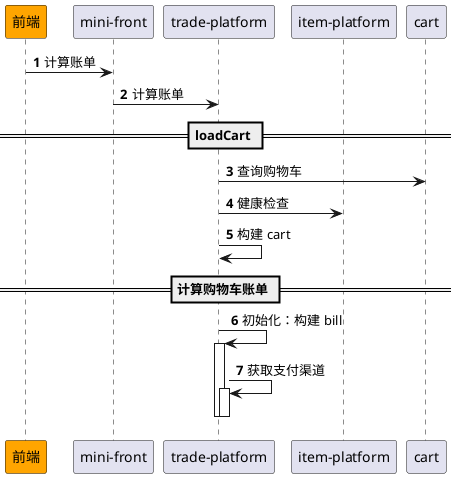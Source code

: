 @startuml
'https://plantuml.com/sequence-diagram

participant "前端" as f #orange
participant "mini-front" as mf
participant "trade-platform" as tp
participant "item-platform" as ip

autonumber


f -> mf: 计算账单
mf -> tp: 计算账单

== loadCart ==
' userId、cartTime
tp -> cart: 查询购物车
tp -> ip: 健康检查
tp -> tp: 构建 cart

== 计算购物车账单 ==
tp -> tp: 初始化：构建 bill
activate tp
' 会员卡支付/第三方支付（微信/支付宝）
tp -> tp: 获取支付渠道
activate tp
deactivate tp
deactivate tp



@enduml